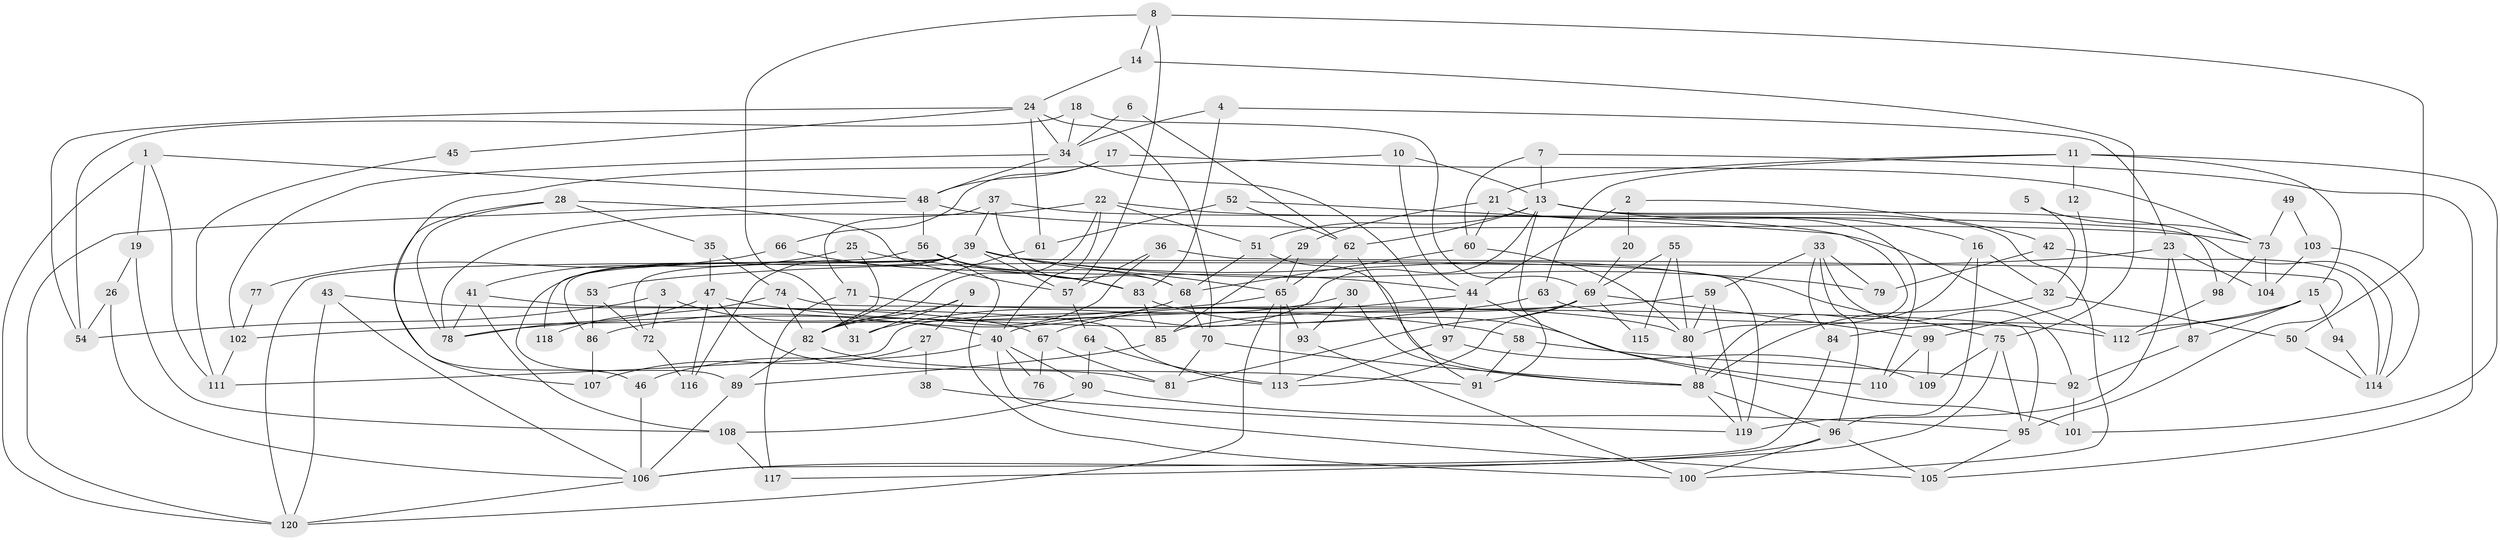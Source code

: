 // Generated by graph-tools (version 1.1) at 2025/51/03/09/25 04:51:21]
// undirected, 120 vertices, 240 edges
graph export_dot {
graph [start="1"]
  node [color=gray90,style=filled];
  1;
  2;
  3;
  4;
  5;
  6;
  7;
  8;
  9;
  10;
  11;
  12;
  13;
  14;
  15;
  16;
  17;
  18;
  19;
  20;
  21;
  22;
  23;
  24;
  25;
  26;
  27;
  28;
  29;
  30;
  31;
  32;
  33;
  34;
  35;
  36;
  37;
  38;
  39;
  40;
  41;
  42;
  43;
  44;
  45;
  46;
  47;
  48;
  49;
  50;
  51;
  52;
  53;
  54;
  55;
  56;
  57;
  58;
  59;
  60;
  61;
  62;
  63;
  64;
  65;
  66;
  67;
  68;
  69;
  70;
  71;
  72;
  73;
  74;
  75;
  76;
  77;
  78;
  79;
  80;
  81;
  82;
  83;
  84;
  85;
  86;
  87;
  88;
  89;
  90;
  91;
  92;
  93;
  94;
  95;
  96;
  97;
  98;
  99;
  100;
  101;
  102;
  103;
  104;
  105;
  106;
  107;
  108;
  109;
  110;
  111;
  112;
  113;
  114;
  115;
  116;
  117;
  118;
  119;
  120;
  1 -- 120;
  1 -- 48;
  1 -- 19;
  1 -- 111;
  2 -- 42;
  2 -- 44;
  2 -- 20;
  3 -- 40;
  3 -- 72;
  3 -- 54;
  4 -- 34;
  4 -- 23;
  4 -- 83;
  5 -- 32;
  5 -- 73;
  6 -- 34;
  6 -- 62;
  7 -- 60;
  7 -- 13;
  7 -- 105;
  8 -- 14;
  8 -- 57;
  8 -- 31;
  8 -- 50;
  9 -- 82;
  9 -- 31;
  9 -- 27;
  10 -- 13;
  10 -- 44;
  10 -- 46;
  11 -- 21;
  11 -- 63;
  11 -- 12;
  11 -- 15;
  11 -- 101;
  12 -- 99;
  13 -- 40;
  13 -- 91;
  13 -- 16;
  13 -- 51;
  13 -- 62;
  13 -- 98;
  13 -- 100;
  14 -- 24;
  14 -- 75;
  15 -- 87;
  15 -- 84;
  15 -- 94;
  15 -- 112;
  16 -- 96;
  16 -- 32;
  16 -- 88;
  17 -- 73;
  17 -- 48;
  17 -- 66;
  18 -- 69;
  18 -- 54;
  18 -- 34;
  19 -- 26;
  19 -- 108;
  20 -- 69;
  21 -- 29;
  21 -- 110;
  21 -- 60;
  22 -- 78;
  22 -- 51;
  22 -- 40;
  22 -- 82;
  22 -- 112;
  23 -- 119;
  23 -- 53;
  23 -- 87;
  23 -- 104;
  24 -- 70;
  24 -- 61;
  24 -- 34;
  24 -- 45;
  24 -- 54;
  25 -- 41;
  25 -- 82;
  25 -- 44;
  26 -- 106;
  26 -- 54;
  27 -- 107;
  27 -- 38;
  28 -- 35;
  28 -- 57;
  28 -- 78;
  28 -- 107;
  29 -- 85;
  29 -- 65;
  30 -- 88;
  30 -- 93;
  30 -- 31;
  32 -- 88;
  32 -- 50;
  33 -- 84;
  33 -- 96;
  33 -- 59;
  33 -- 79;
  33 -- 92;
  34 -- 48;
  34 -- 97;
  34 -- 102;
  35 -- 74;
  35 -- 47;
  36 -- 57;
  36 -- 82;
  36 -- 95;
  37 -- 71;
  37 -- 39;
  37 -- 68;
  37 -- 114;
  38 -- 119;
  39 -- 89;
  39 -- 65;
  39 -- 57;
  39 -- 72;
  39 -- 75;
  39 -- 79;
  39 -- 86;
  39 -- 116;
  39 -- 119;
  39 -- 120;
  40 -- 105;
  40 -- 46;
  40 -- 76;
  40 -- 90;
  41 -- 108;
  41 -- 113;
  41 -- 78;
  42 -- 114;
  42 -- 79;
  43 -- 120;
  43 -- 106;
  43 -- 67;
  44 -- 97;
  44 -- 67;
  44 -- 101;
  45 -- 111;
  46 -- 106;
  47 -- 81;
  47 -- 78;
  47 -- 58;
  47 -- 116;
  48 -- 56;
  48 -- 73;
  48 -- 120;
  49 -- 103;
  49 -- 73;
  50 -- 114;
  51 -- 88;
  51 -- 68;
  52 -- 62;
  52 -- 80;
  52 -- 61;
  53 -- 86;
  53 -- 72;
  55 -- 69;
  55 -- 80;
  55 -- 115;
  56 -- 68;
  56 -- 100;
  56 -- 83;
  56 -- 118;
  57 -- 64;
  58 -- 92;
  58 -- 91;
  59 -- 119;
  59 -- 80;
  59 -- 85;
  60 -- 68;
  60 -- 80;
  61 -- 82;
  62 -- 91;
  62 -- 65;
  63 -- 112;
  63 -- 78;
  64 -- 90;
  64 -- 113;
  65 -- 120;
  65 -- 93;
  65 -- 102;
  65 -- 113;
  66 -- 83;
  66 -- 77;
  67 -- 76;
  67 -- 81;
  68 -- 70;
  68 -- 86;
  69 -- 111;
  69 -- 81;
  69 -- 99;
  69 -- 113;
  69 -- 115;
  70 -- 88;
  70 -- 81;
  71 -- 80;
  71 -- 117;
  72 -- 116;
  73 -- 98;
  73 -- 104;
  74 -- 82;
  74 -- 95;
  74 -- 118;
  75 -- 95;
  75 -- 109;
  75 -- 117;
  77 -- 102;
  80 -- 88;
  82 -- 89;
  82 -- 91;
  83 -- 85;
  83 -- 110;
  84 -- 106;
  85 -- 89;
  86 -- 107;
  87 -- 92;
  88 -- 96;
  88 -- 119;
  89 -- 106;
  90 -- 95;
  90 -- 108;
  92 -- 101;
  93 -- 100;
  94 -- 114;
  95 -- 105;
  96 -- 106;
  96 -- 100;
  96 -- 105;
  97 -- 113;
  97 -- 109;
  98 -- 112;
  99 -- 109;
  99 -- 110;
  102 -- 111;
  103 -- 114;
  103 -- 104;
  106 -- 120;
  108 -- 117;
}
